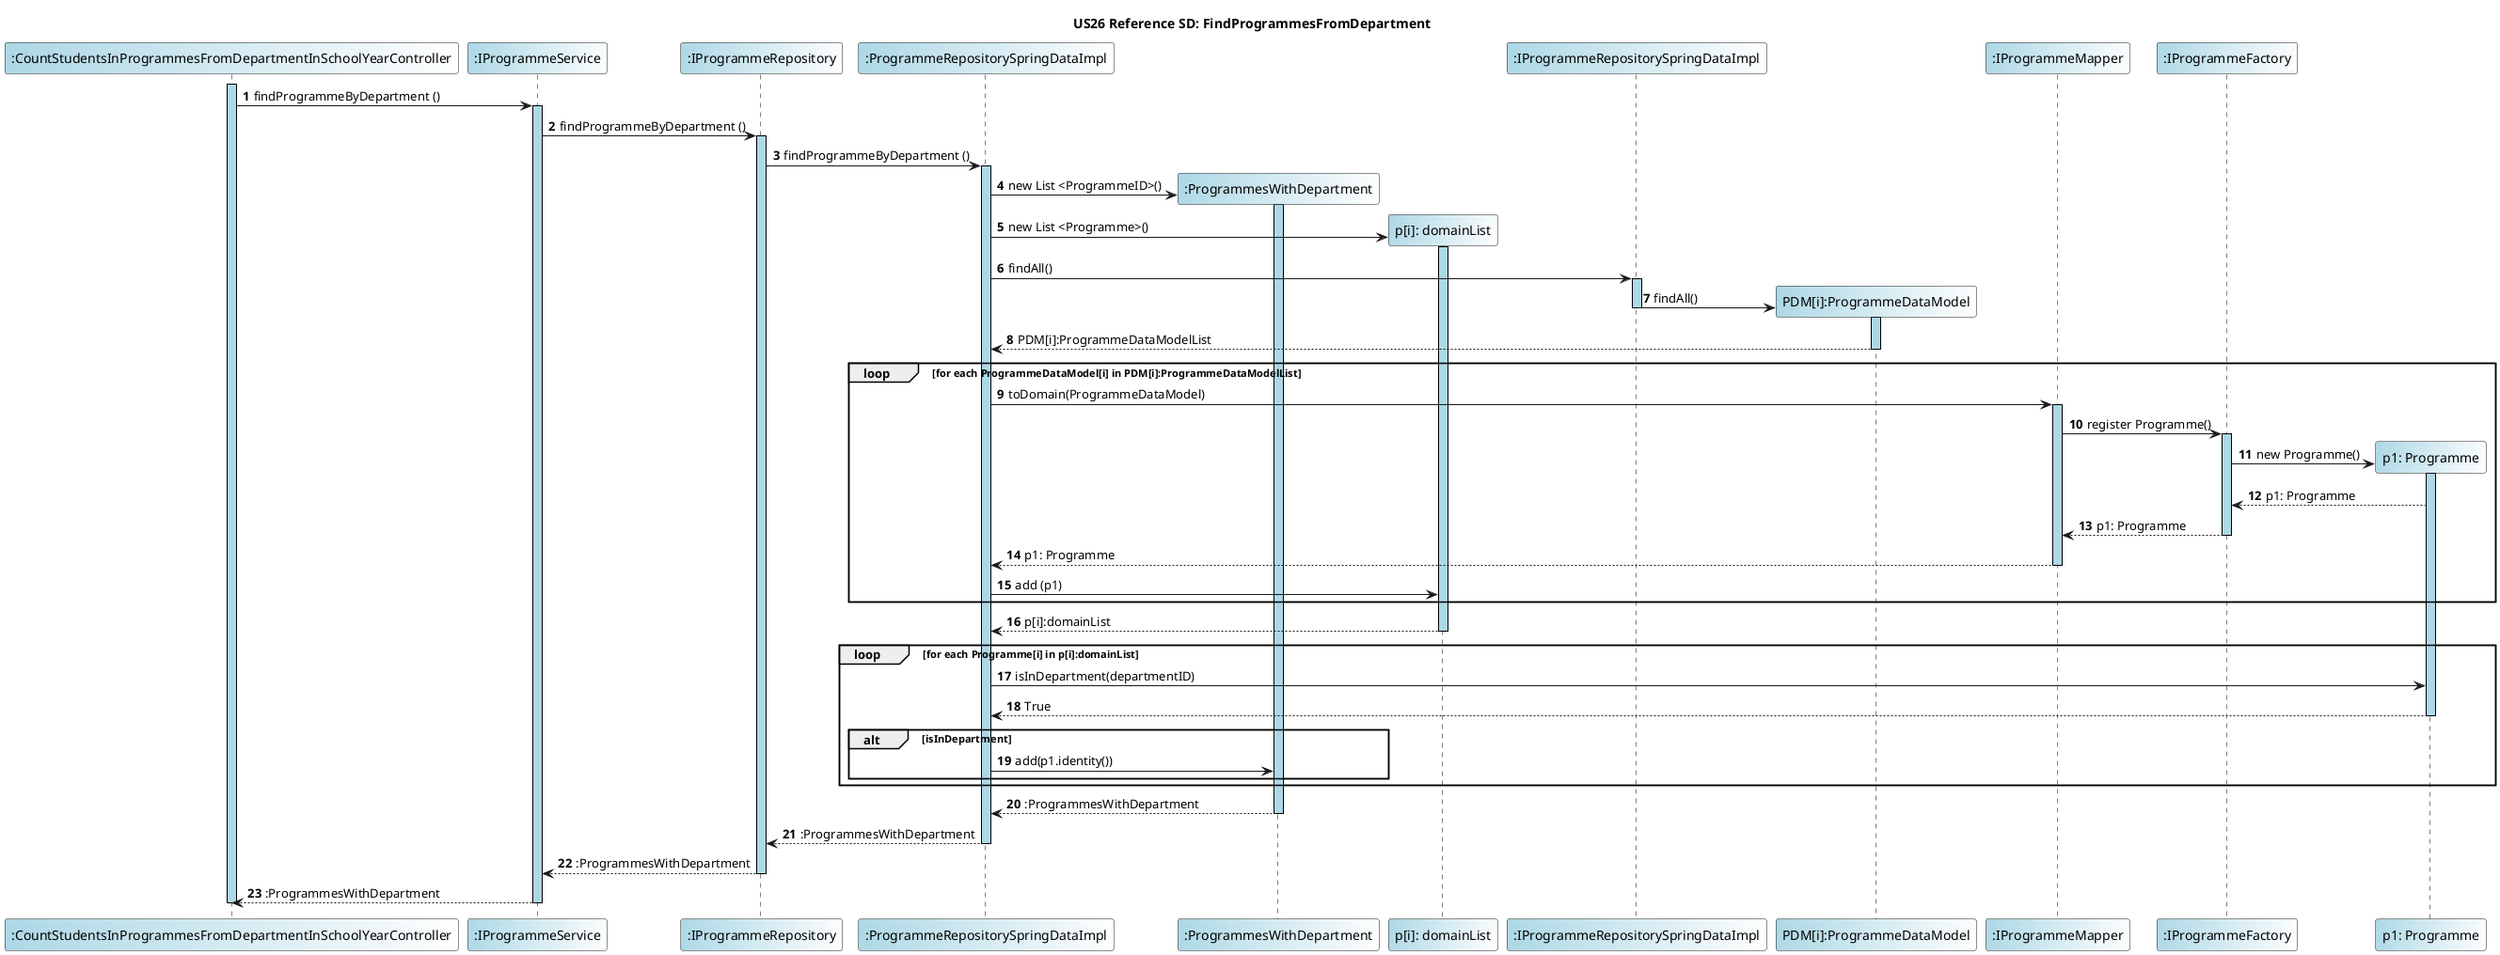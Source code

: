 @startuml

title US26 Reference SD: FindProgrammesFromDepartment
autonumber
skinparam sequence {
   LifelineBorderColor Black
   LifelineBackgroundColor LightBlue
 }

participant ":CountStudentsInProgrammesFromDepartmentInSchoolYearController" as Controller #LightBlue/White
participant ":IProgrammeService" as IProgrammeService #LightBlue/White
participant ":IProgrammeRepository" as IProgrammeRepository #LightBlue/White
participant ":ProgrammeRepositorySpringDataImpl" as ProgrammeRepositorySpringDataImpl #LightBlue/White

activate Controller
Controller -> IProgrammeService: findProgrammeByDepartment ()

activate IProgrammeService
IProgrammeService -> IProgrammeRepository: findProgrammeByDepartment ()
activate IProgrammeRepository
IProgrammeRepository -> ProgrammeRepositorySpringDataImpl: findProgrammeByDepartment ()
activate ProgrammeRepositorySpringDataImpl
create ":ProgrammesWithDepartment" #LightBlue/White

ProgrammeRepositorySpringDataImpl ->  ":ProgrammesWithDepartment"** : new List <ProgrammeID>()
activate ":ProgrammesWithDepartment"

create "p[i]: domainList" #LightBlue/White
ProgrammeRepositorySpringDataImpl ->  "p[i]: domainList"** : new List <Programme>()
activate "p[i]: domainList"
participant ":IProgrammeRepositorySpringDataImpl" as IProgrammeRepositorySpringDataImpl #LightBlue/White

ProgrammeRepositorySpringDataImpl -> IProgrammeRepositorySpringDataImpl: findAll()
activate IProgrammeRepositorySpringDataImpl
create "PDM[i]:ProgrammeDataModel" #LightBlue/White
IProgrammeRepositorySpringDataImpl -> "PDM[i]:ProgrammeDataModel"** : findAll()
deactivate IProgrammeRepositorySpringDataImpl
activate "PDM[i]:ProgrammeDataModel"
"PDM[i]:ProgrammeDataModel" --> ProgrammeRepositorySpringDataImpl: PDM[i]:ProgrammeDataModelList

loop for each ProgrammeDataModel[i] in PDM[i]:ProgrammeDataModelList
deactivate "PDM[i]:ProgrammeDataModel"
participant ":IProgrammeMapper" as IProgrammeMapper #LightBlue/White

ProgrammeRepositorySpringDataImpl -> IProgrammeMapper: toDomain(ProgrammeDataModel)
activate IProgrammeMapper
participant ":IProgrammeFactory" as IProgrammeFactory #LightBlue/White

IProgrammeMapper -> IProgrammeFactory: register Programme()
activate IProgrammeFactory
create "p1: Programme" #LightBlue/White
IProgrammeFactory ->  "p1: Programme"** : new Programme()
activate "p1: Programme"
"p1: Programme" --> IProgrammeFactory: p1: Programme
IProgrammeFactory --> IProgrammeMapper: p1: Programme
deactivate IProgrammeFactory
IProgrammeMapper --> ProgrammeRepositorySpringDataImpl: p1: Programme

deactivate IProgrammeMapper
ProgrammeRepositorySpringDataImpl -> "p[i]: domainList": add (p1)
end

"p[i]: domainList" --> ProgrammeRepositorySpringDataImpl: p[i]:domainList
deactivate "p[i]: domainList"
loop for each Programme[i] in p[i]:domainList
ProgrammeRepositorySpringDataImpl -> "p1: Programme": isInDepartment(departmentID)
"p1: Programme" --> ProgrammeRepositorySpringDataImpl: True
deactivate "p1: Programme"
alt isInDepartment
ProgrammeRepositorySpringDataImpl -> ":ProgrammesWithDepartment": add(p1.identity())
end
end

":ProgrammesWithDepartment" --> ProgrammeRepositorySpringDataImpl: :ProgrammesWithDepartment
deactivate ":ProgrammesWithDepartment"
ProgrammeRepositorySpringDataImpl --> IProgrammeRepository: :ProgrammesWithDepartment
deactivate ProgrammeRepositorySpringDataImpl
IProgrammeRepository --> IProgrammeService: :ProgrammesWithDepartment
deactivate IProgrammeRepository
IProgrammeService --> Controller: :ProgrammesWithDepartment
deactivate IProgrammeService
deactivate Controller
@enduml
